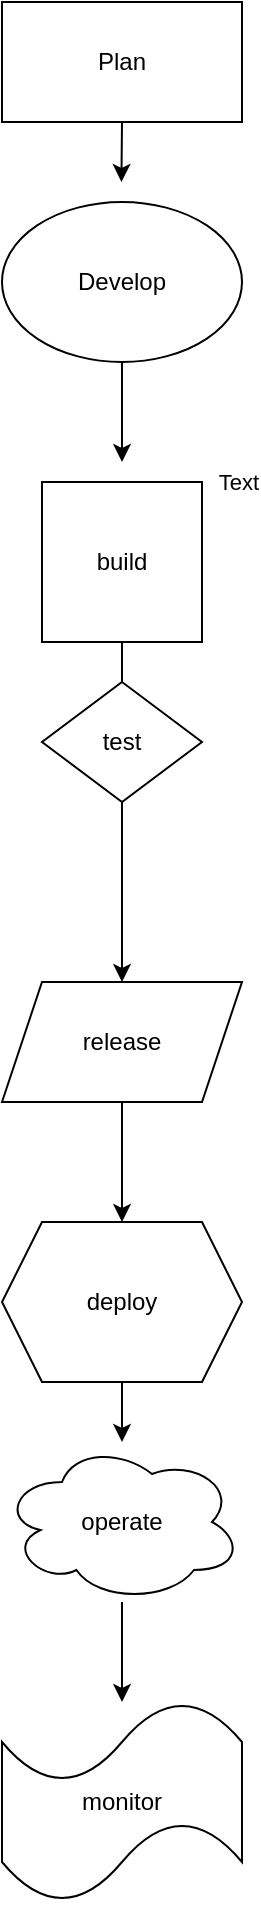 <mxfile version="28.2.3">
  <diagram name="Page-1" id="FhI5WFT_i6hG-SGLkC0E">
    <mxGraphModel dx="1246" dy="664" grid="1" gridSize="10" guides="1" tooltips="1" connect="1" arrows="1" fold="1" page="1" pageScale="1" pageWidth="850" pageHeight="1100" math="0" shadow="0">
      <root>
        <mxCell id="0" />
        <mxCell id="1" parent="0" />
        <mxCell id="rJK0zX7TGELIpVlpy_Fz-61" style="edgeStyle=orthogonalEdgeStyle;rounded=0;orthogonalLoop=1;jettySize=auto;html=1;exitX=0.5;exitY=1;exitDx=0;exitDy=0;" edge="1" parent="1" source="rJK0zX7TGELIpVlpy_Fz-27">
          <mxGeometry relative="1" as="geometry">
            <mxPoint x="329.714" y="100" as="targetPoint" />
          </mxGeometry>
        </mxCell>
        <mxCell id="rJK0zX7TGELIpVlpy_Fz-27" value="Plan" style="rounded=0;whiteSpace=wrap;html=1;" vertex="1" parent="1">
          <mxGeometry x="270" y="10" width="120" height="60" as="geometry" />
        </mxCell>
        <mxCell id="rJK0zX7TGELIpVlpy_Fz-62" style="edgeStyle=orthogonalEdgeStyle;rounded=0;orthogonalLoop=1;jettySize=auto;html=1;" edge="1" parent="1" source="rJK0zX7TGELIpVlpy_Fz-29">
          <mxGeometry relative="1" as="geometry">
            <mxPoint x="330" y="240" as="targetPoint" />
            <Array as="points">
              <mxPoint x="330" y="230" />
              <mxPoint x="330" y="230" />
            </Array>
          </mxGeometry>
        </mxCell>
        <mxCell id="rJK0zX7TGELIpVlpy_Fz-63" value="Text" style="edgeLabel;html=1;align=center;verticalAlign=middle;resizable=0;points=[];" vertex="1" connectable="0" parent="rJK0zX7TGELIpVlpy_Fz-62">
          <mxGeometry x="1" y="9" relative="1" as="geometry">
            <mxPoint x="49" y="10" as="offset" />
          </mxGeometry>
        </mxCell>
        <mxCell id="rJK0zX7TGELIpVlpy_Fz-29" value="Develop" style="ellipse;whiteSpace=wrap;html=1;" vertex="1" parent="1">
          <mxGeometry x="270" y="110" width="120" height="80" as="geometry" />
        </mxCell>
        <mxCell id="rJK0zX7TGELIpVlpy_Fz-54" value="" style="edgeStyle=orthogonalEdgeStyle;rounded=0;orthogonalLoop=1;jettySize=auto;html=1;" edge="1" parent="1" source="rJK0zX7TGELIpVlpy_Fz-31">
          <mxGeometry relative="1" as="geometry">
            <mxPoint x="330" y="380" as="targetPoint" />
          </mxGeometry>
        </mxCell>
        <mxCell id="rJK0zX7TGELIpVlpy_Fz-31" value="build" style="whiteSpace=wrap;html=1;aspect=fixed;" vertex="1" parent="1">
          <mxGeometry x="290" y="250" width="80" height="80" as="geometry" />
        </mxCell>
        <mxCell id="rJK0zX7TGELIpVlpy_Fz-72" value="" style="edgeStyle=orthogonalEdgeStyle;rounded=0;orthogonalLoop=1;jettySize=auto;html=1;" edge="1" parent="1" source="rJK0zX7TGELIpVlpy_Fz-66" target="rJK0zX7TGELIpVlpy_Fz-70">
          <mxGeometry relative="1" as="geometry" />
        </mxCell>
        <mxCell id="rJK0zX7TGELIpVlpy_Fz-66" value="test" style="rhombus;whiteSpace=wrap;html=1;" vertex="1" parent="1">
          <mxGeometry x="290" y="350" width="80" height="60" as="geometry" />
        </mxCell>
        <mxCell id="rJK0zX7TGELIpVlpy_Fz-79" value="" style="edgeStyle=orthogonalEdgeStyle;rounded=0;orthogonalLoop=1;jettySize=auto;html=1;" edge="1" parent="1" source="rJK0zX7TGELIpVlpy_Fz-70" target="rJK0zX7TGELIpVlpy_Fz-77">
          <mxGeometry relative="1" as="geometry" />
        </mxCell>
        <mxCell id="rJK0zX7TGELIpVlpy_Fz-70" value="release" style="shape=parallelogram;perimeter=parallelogramPerimeter;whiteSpace=wrap;html=1;fixedSize=1;" vertex="1" parent="1">
          <mxGeometry x="270" y="500" width="120" height="60" as="geometry" />
        </mxCell>
        <mxCell id="rJK0zX7TGELIpVlpy_Fz-88" value="" style="edgeStyle=orthogonalEdgeStyle;rounded=0;orthogonalLoop=1;jettySize=auto;html=1;" edge="1" parent="1" source="rJK0zX7TGELIpVlpy_Fz-77" target="rJK0zX7TGELIpVlpy_Fz-82">
          <mxGeometry relative="1" as="geometry" />
        </mxCell>
        <mxCell id="rJK0zX7TGELIpVlpy_Fz-77" value="deploy" style="shape=hexagon;perimeter=hexagonPerimeter2;whiteSpace=wrap;html=1;fixedSize=1;" vertex="1" parent="1">
          <mxGeometry x="270" y="620" width="120" height="80" as="geometry" />
        </mxCell>
        <mxCell id="rJK0zX7TGELIpVlpy_Fz-92" value="" style="edgeStyle=orthogonalEdgeStyle;rounded=0;orthogonalLoop=1;jettySize=auto;html=1;" edge="1" parent="1" source="rJK0zX7TGELIpVlpy_Fz-82" target="rJK0zX7TGELIpVlpy_Fz-86">
          <mxGeometry relative="1" as="geometry" />
        </mxCell>
        <mxCell id="rJK0zX7TGELIpVlpy_Fz-82" value="operate" style="ellipse;shape=cloud;whiteSpace=wrap;html=1;" vertex="1" parent="1">
          <mxGeometry x="270" y="730" width="120" height="80" as="geometry" />
        </mxCell>
        <mxCell id="rJK0zX7TGELIpVlpy_Fz-86" value="monitor" style="shape=tape;whiteSpace=wrap;html=1;" vertex="1" parent="1">
          <mxGeometry x="270" y="860" width="120" height="100" as="geometry" />
        </mxCell>
      </root>
    </mxGraphModel>
  </diagram>
</mxfile>
